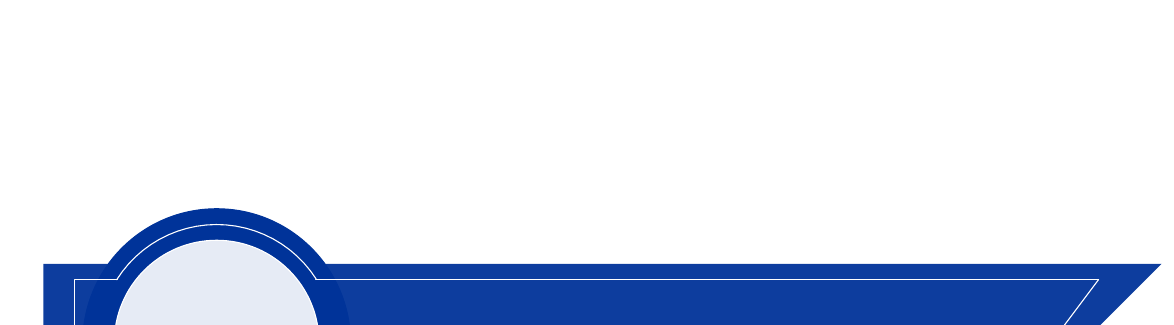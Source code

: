 \definecolor{blanco}{rgb}{1.,1.,1.}
\definecolor{azul}{rgb}{0.,0.2,0.6}
\begin{tikzpicture}[line cap=round,line join=round,>=triangle 45,x=1.0cm,y=1.0cm]
%\clip(-0.7,0.2) rectangle (13.7,7);
\fill[fill=azul,fill opacity=0.95] (-0.2,5) -- (14,5.) -- (13,4.) -- (14,2.8) -- (-0.2,2.8) -- cycle;
\draw [color=azul,fill=azul,fill opacity=1.0] (2.,4.) circle (1.7cm);
\draw [color=blanco,fill=blanco,fill opacity=0.9] (2.,4.) circle (1.3cm);
%\draw [color=azul] (-0.197,5.03)-- (13.8,5.);
%\draw [color=azul] (13.8,5.)-- (13.2,4.);
%\draw [color=azul] (13.2,4.)-- (13.8,2.8);
%\draw [color=azul] (13.8,2.8)-- (-0.2,2.8);
%\draw [color=azul] (-0.2,2.8)-- (-0.197,5.03);
\draw [color=blanco] (0.2,4.8)-- (0.74,4.8);
\draw [color=blanco] (3.258,4.8)-- (13.2,4.8);
\draw [color=blanco] (12.6,4.)-- (13.2,3.);
\draw [color=blanco] (3.12,3.)-- (13.2,3.);
\draw [color=blanco] (0.88,3.)-- (0.2,3.);
\draw [color=blanco] (0.2,3.)-- (0.2,4.8);
\draw [color=blanco] (12.6,4.)-- (13.2,4.8);
\draw [shift={(2.,4.)},color=blanco]  plot[domain=0.57:2.58,variable=\t]({1.*1.5*cos(\t r)+0.*1.5*sin(\t r)},{0.*1.5*cos(\t r)+1.*1.5*sin(\t r)});
 \draw [shift={(2.,4.)},color=blanco]  plot[domain=3.87:5.557,variable=\t]({1.*1.5*cos(\t r)+0.*1.5*sin(\t r)},{0.*1.5*cos(\t r)+1.*1.5*sin(\t r)});
\end{tikzpicture}
